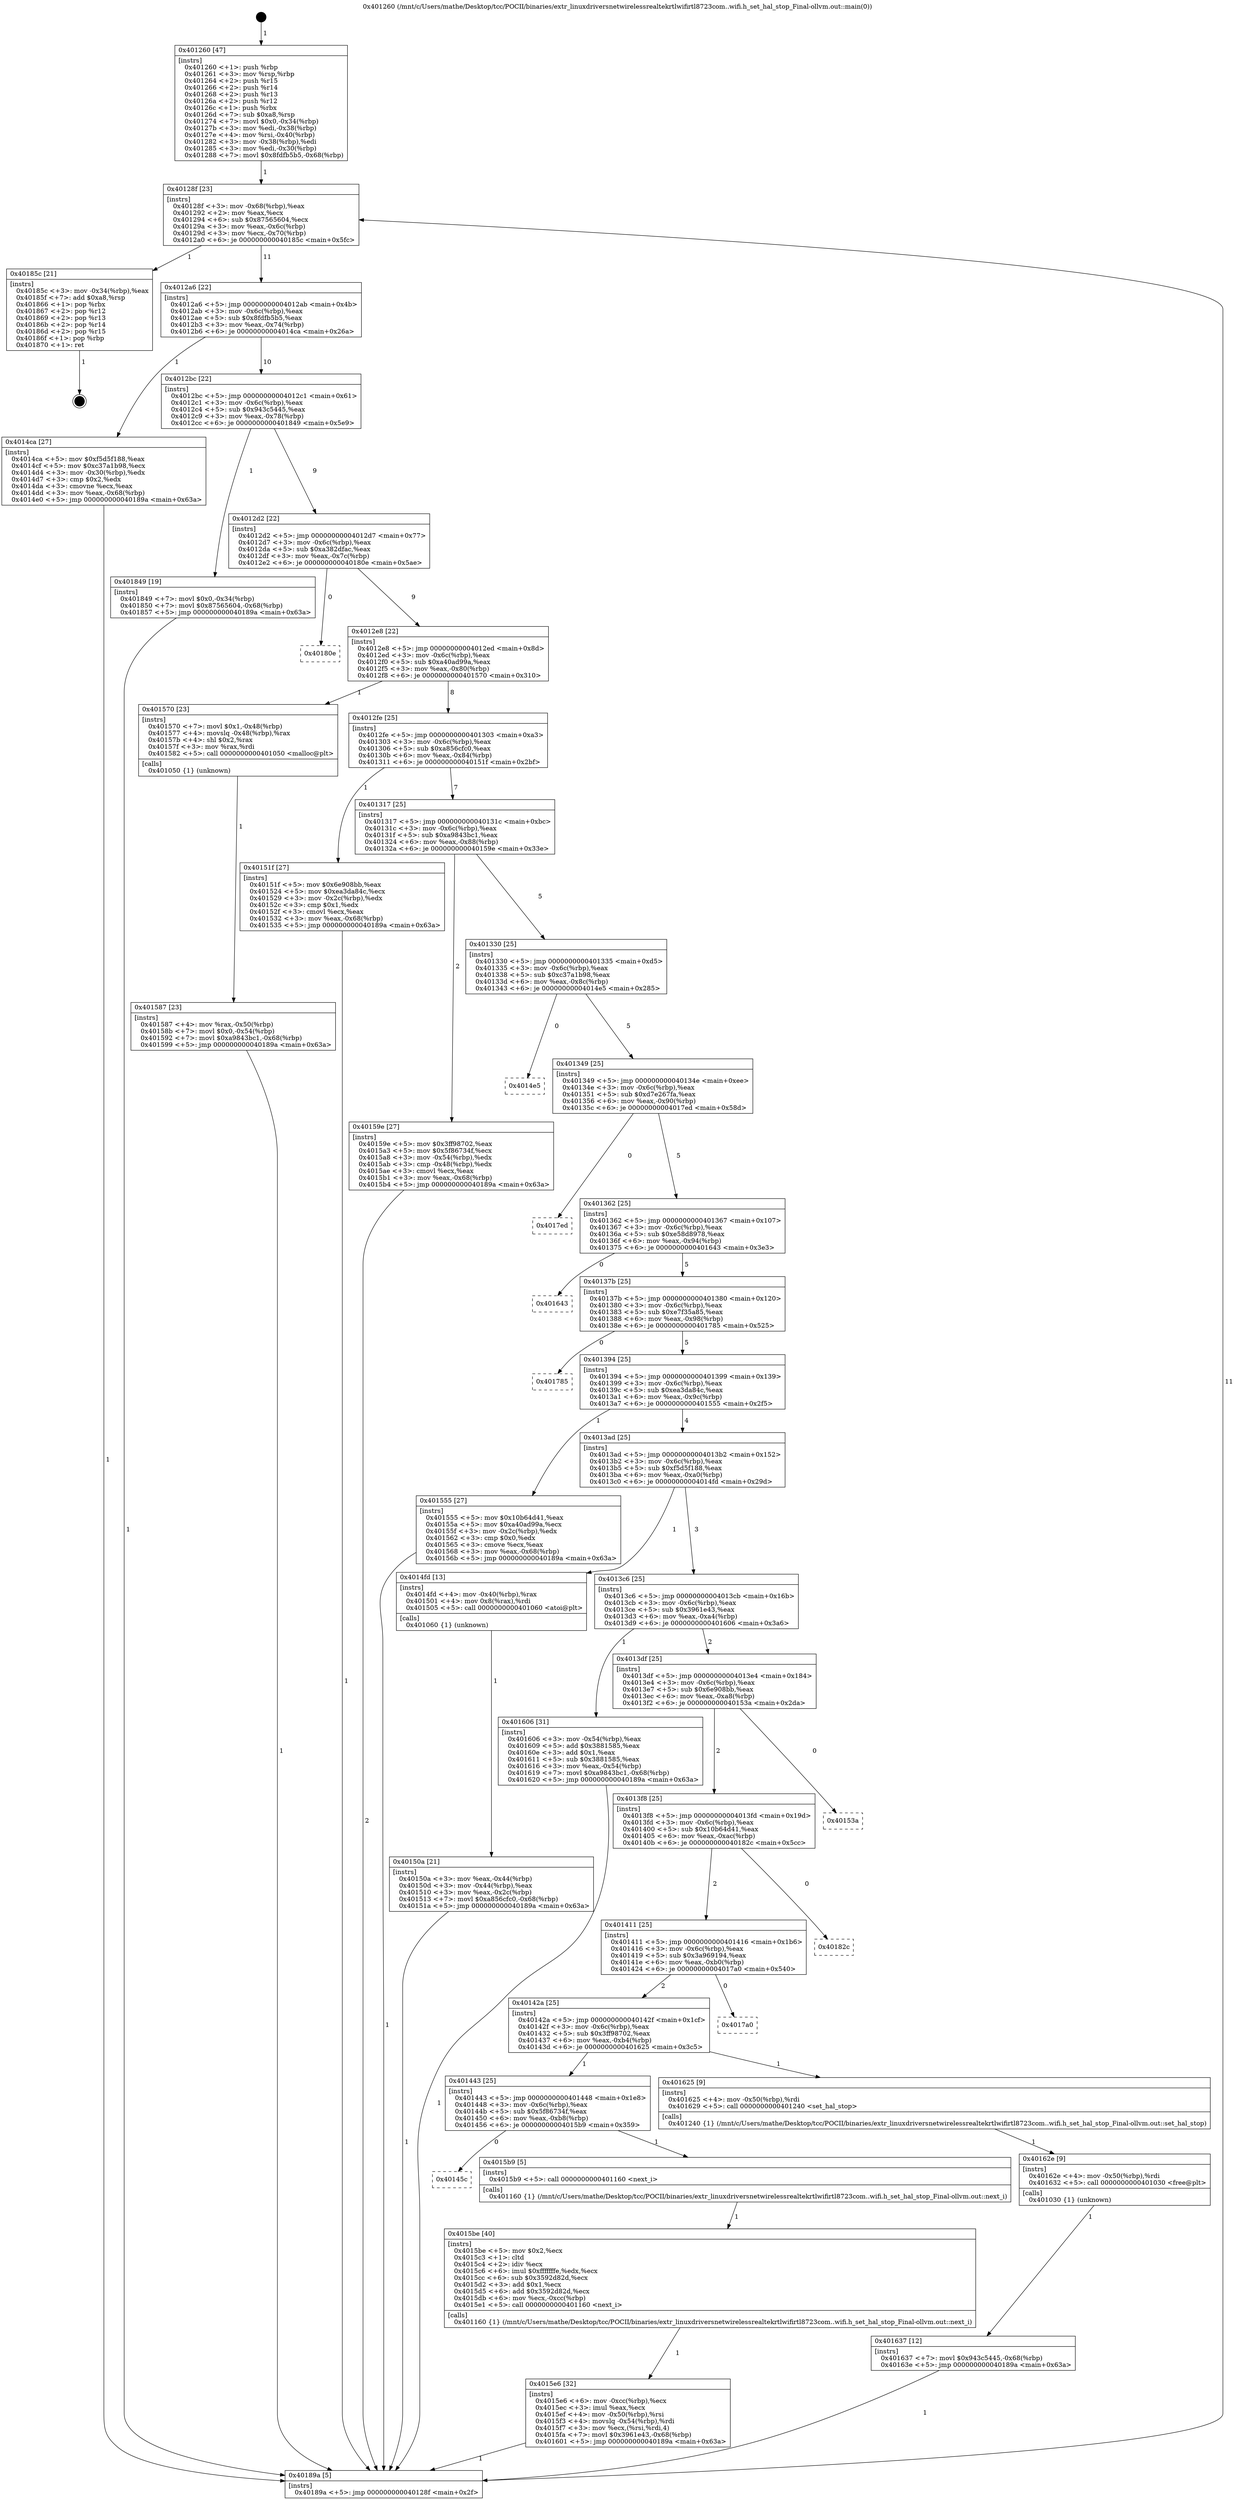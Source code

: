 digraph "0x401260" {
  label = "0x401260 (/mnt/c/Users/mathe/Desktop/tcc/POCII/binaries/extr_linuxdriversnetwirelessrealtekrtlwifirtl8723com..wifi.h_set_hal_stop_Final-ollvm.out::main(0))"
  labelloc = "t"
  node[shape=record]

  Entry [label="",width=0.3,height=0.3,shape=circle,fillcolor=black,style=filled]
  "0x40128f" [label="{
     0x40128f [23]\l
     | [instrs]\l
     &nbsp;&nbsp;0x40128f \<+3\>: mov -0x68(%rbp),%eax\l
     &nbsp;&nbsp;0x401292 \<+2\>: mov %eax,%ecx\l
     &nbsp;&nbsp;0x401294 \<+6\>: sub $0x87565604,%ecx\l
     &nbsp;&nbsp;0x40129a \<+3\>: mov %eax,-0x6c(%rbp)\l
     &nbsp;&nbsp;0x40129d \<+3\>: mov %ecx,-0x70(%rbp)\l
     &nbsp;&nbsp;0x4012a0 \<+6\>: je 000000000040185c \<main+0x5fc\>\l
  }"]
  "0x40185c" [label="{
     0x40185c [21]\l
     | [instrs]\l
     &nbsp;&nbsp;0x40185c \<+3\>: mov -0x34(%rbp),%eax\l
     &nbsp;&nbsp;0x40185f \<+7\>: add $0xa8,%rsp\l
     &nbsp;&nbsp;0x401866 \<+1\>: pop %rbx\l
     &nbsp;&nbsp;0x401867 \<+2\>: pop %r12\l
     &nbsp;&nbsp;0x401869 \<+2\>: pop %r13\l
     &nbsp;&nbsp;0x40186b \<+2\>: pop %r14\l
     &nbsp;&nbsp;0x40186d \<+2\>: pop %r15\l
     &nbsp;&nbsp;0x40186f \<+1\>: pop %rbp\l
     &nbsp;&nbsp;0x401870 \<+1\>: ret\l
  }"]
  "0x4012a6" [label="{
     0x4012a6 [22]\l
     | [instrs]\l
     &nbsp;&nbsp;0x4012a6 \<+5\>: jmp 00000000004012ab \<main+0x4b\>\l
     &nbsp;&nbsp;0x4012ab \<+3\>: mov -0x6c(%rbp),%eax\l
     &nbsp;&nbsp;0x4012ae \<+5\>: sub $0x8fdfb5b5,%eax\l
     &nbsp;&nbsp;0x4012b3 \<+3\>: mov %eax,-0x74(%rbp)\l
     &nbsp;&nbsp;0x4012b6 \<+6\>: je 00000000004014ca \<main+0x26a\>\l
  }"]
  Exit [label="",width=0.3,height=0.3,shape=circle,fillcolor=black,style=filled,peripheries=2]
  "0x4014ca" [label="{
     0x4014ca [27]\l
     | [instrs]\l
     &nbsp;&nbsp;0x4014ca \<+5\>: mov $0xf5d5f188,%eax\l
     &nbsp;&nbsp;0x4014cf \<+5\>: mov $0xc37a1b98,%ecx\l
     &nbsp;&nbsp;0x4014d4 \<+3\>: mov -0x30(%rbp),%edx\l
     &nbsp;&nbsp;0x4014d7 \<+3\>: cmp $0x2,%edx\l
     &nbsp;&nbsp;0x4014da \<+3\>: cmovne %ecx,%eax\l
     &nbsp;&nbsp;0x4014dd \<+3\>: mov %eax,-0x68(%rbp)\l
     &nbsp;&nbsp;0x4014e0 \<+5\>: jmp 000000000040189a \<main+0x63a\>\l
  }"]
  "0x4012bc" [label="{
     0x4012bc [22]\l
     | [instrs]\l
     &nbsp;&nbsp;0x4012bc \<+5\>: jmp 00000000004012c1 \<main+0x61\>\l
     &nbsp;&nbsp;0x4012c1 \<+3\>: mov -0x6c(%rbp),%eax\l
     &nbsp;&nbsp;0x4012c4 \<+5\>: sub $0x943c5445,%eax\l
     &nbsp;&nbsp;0x4012c9 \<+3\>: mov %eax,-0x78(%rbp)\l
     &nbsp;&nbsp;0x4012cc \<+6\>: je 0000000000401849 \<main+0x5e9\>\l
  }"]
  "0x40189a" [label="{
     0x40189a [5]\l
     | [instrs]\l
     &nbsp;&nbsp;0x40189a \<+5\>: jmp 000000000040128f \<main+0x2f\>\l
  }"]
  "0x401260" [label="{
     0x401260 [47]\l
     | [instrs]\l
     &nbsp;&nbsp;0x401260 \<+1\>: push %rbp\l
     &nbsp;&nbsp;0x401261 \<+3\>: mov %rsp,%rbp\l
     &nbsp;&nbsp;0x401264 \<+2\>: push %r15\l
     &nbsp;&nbsp;0x401266 \<+2\>: push %r14\l
     &nbsp;&nbsp;0x401268 \<+2\>: push %r13\l
     &nbsp;&nbsp;0x40126a \<+2\>: push %r12\l
     &nbsp;&nbsp;0x40126c \<+1\>: push %rbx\l
     &nbsp;&nbsp;0x40126d \<+7\>: sub $0xa8,%rsp\l
     &nbsp;&nbsp;0x401274 \<+7\>: movl $0x0,-0x34(%rbp)\l
     &nbsp;&nbsp;0x40127b \<+3\>: mov %edi,-0x38(%rbp)\l
     &nbsp;&nbsp;0x40127e \<+4\>: mov %rsi,-0x40(%rbp)\l
     &nbsp;&nbsp;0x401282 \<+3\>: mov -0x38(%rbp),%edi\l
     &nbsp;&nbsp;0x401285 \<+3\>: mov %edi,-0x30(%rbp)\l
     &nbsp;&nbsp;0x401288 \<+7\>: movl $0x8fdfb5b5,-0x68(%rbp)\l
  }"]
  "0x401637" [label="{
     0x401637 [12]\l
     | [instrs]\l
     &nbsp;&nbsp;0x401637 \<+7\>: movl $0x943c5445,-0x68(%rbp)\l
     &nbsp;&nbsp;0x40163e \<+5\>: jmp 000000000040189a \<main+0x63a\>\l
  }"]
  "0x401849" [label="{
     0x401849 [19]\l
     | [instrs]\l
     &nbsp;&nbsp;0x401849 \<+7\>: movl $0x0,-0x34(%rbp)\l
     &nbsp;&nbsp;0x401850 \<+7\>: movl $0x87565604,-0x68(%rbp)\l
     &nbsp;&nbsp;0x401857 \<+5\>: jmp 000000000040189a \<main+0x63a\>\l
  }"]
  "0x4012d2" [label="{
     0x4012d2 [22]\l
     | [instrs]\l
     &nbsp;&nbsp;0x4012d2 \<+5\>: jmp 00000000004012d7 \<main+0x77\>\l
     &nbsp;&nbsp;0x4012d7 \<+3\>: mov -0x6c(%rbp),%eax\l
     &nbsp;&nbsp;0x4012da \<+5\>: sub $0xa382dfac,%eax\l
     &nbsp;&nbsp;0x4012df \<+3\>: mov %eax,-0x7c(%rbp)\l
     &nbsp;&nbsp;0x4012e2 \<+6\>: je 000000000040180e \<main+0x5ae\>\l
  }"]
  "0x40162e" [label="{
     0x40162e [9]\l
     | [instrs]\l
     &nbsp;&nbsp;0x40162e \<+4\>: mov -0x50(%rbp),%rdi\l
     &nbsp;&nbsp;0x401632 \<+5\>: call 0000000000401030 \<free@plt\>\l
     | [calls]\l
     &nbsp;&nbsp;0x401030 \{1\} (unknown)\l
  }"]
  "0x40180e" [label="{
     0x40180e\l
  }", style=dashed]
  "0x4012e8" [label="{
     0x4012e8 [22]\l
     | [instrs]\l
     &nbsp;&nbsp;0x4012e8 \<+5\>: jmp 00000000004012ed \<main+0x8d\>\l
     &nbsp;&nbsp;0x4012ed \<+3\>: mov -0x6c(%rbp),%eax\l
     &nbsp;&nbsp;0x4012f0 \<+5\>: sub $0xa40ad99a,%eax\l
     &nbsp;&nbsp;0x4012f5 \<+3\>: mov %eax,-0x80(%rbp)\l
     &nbsp;&nbsp;0x4012f8 \<+6\>: je 0000000000401570 \<main+0x310\>\l
  }"]
  "0x4015e6" [label="{
     0x4015e6 [32]\l
     | [instrs]\l
     &nbsp;&nbsp;0x4015e6 \<+6\>: mov -0xcc(%rbp),%ecx\l
     &nbsp;&nbsp;0x4015ec \<+3\>: imul %eax,%ecx\l
     &nbsp;&nbsp;0x4015ef \<+4\>: mov -0x50(%rbp),%rsi\l
     &nbsp;&nbsp;0x4015f3 \<+4\>: movslq -0x54(%rbp),%rdi\l
     &nbsp;&nbsp;0x4015f7 \<+3\>: mov %ecx,(%rsi,%rdi,4)\l
     &nbsp;&nbsp;0x4015fa \<+7\>: movl $0x3961e43,-0x68(%rbp)\l
     &nbsp;&nbsp;0x401601 \<+5\>: jmp 000000000040189a \<main+0x63a\>\l
  }"]
  "0x401570" [label="{
     0x401570 [23]\l
     | [instrs]\l
     &nbsp;&nbsp;0x401570 \<+7\>: movl $0x1,-0x48(%rbp)\l
     &nbsp;&nbsp;0x401577 \<+4\>: movslq -0x48(%rbp),%rax\l
     &nbsp;&nbsp;0x40157b \<+4\>: shl $0x2,%rax\l
     &nbsp;&nbsp;0x40157f \<+3\>: mov %rax,%rdi\l
     &nbsp;&nbsp;0x401582 \<+5\>: call 0000000000401050 \<malloc@plt\>\l
     | [calls]\l
     &nbsp;&nbsp;0x401050 \{1\} (unknown)\l
  }"]
  "0x4012fe" [label="{
     0x4012fe [25]\l
     | [instrs]\l
     &nbsp;&nbsp;0x4012fe \<+5\>: jmp 0000000000401303 \<main+0xa3\>\l
     &nbsp;&nbsp;0x401303 \<+3\>: mov -0x6c(%rbp),%eax\l
     &nbsp;&nbsp;0x401306 \<+5\>: sub $0xa856cfc0,%eax\l
     &nbsp;&nbsp;0x40130b \<+6\>: mov %eax,-0x84(%rbp)\l
     &nbsp;&nbsp;0x401311 \<+6\>: je 000000000040151f \<main+0x2bf\>\l
  }"]
  "0x4015be" [label="{
     0x4015be [40]\l
     | [instrs]\l
     &nbsp;&nbsp;0x4015be \<+5\>: mov $0x2,%ecx\l
     &nbsp;&nbsp;0x4015c3 \<+1\>: cltd\l
     &nbsp;&nbsp;0x4015c4 \<+2\>: idiv %ecx\l
     &nbsp;&nbsp;0x4015c6 \<+6\>: imul $0xfffffffe,%edx,%ecx\l
     &nbsp;&nbsp;0x4015cc \<+6\>: sub $0x3592d82d,%ecx\l
     &nbsp;&nbsp;0x4015d2 \<+3\>: add $0x1,%ecx\l
     &nbsp;&nbsp;0x4015d5 \<+6\>: add $0x3592d82d,%ecx\l
     &nbsp;&nbsp;0x4015db \<+6\>: mov %ecx,-0xcc(%rbp)\l
     &nbsp;&nbsp;0x4015e1 \<+5\>: call 0000000000401160 \<next_i\>\l
     | [calls]\l
     &nbsp;&nbsp;0x401160 \{1\} (/mnt/c/Users/mathe/Desktop/tcc/POCII/binaries/extr_linuxdriversnetwirelessrealtekrtlwifirtl8723com..wifi.h_set_hal_stop_Final-ollvm.out::next_i)\l
  }"]
  "0x40151f" [label="{
     0x40151f [27]\l
     | [instrs]\l
     &nbsp;&nbsp;0x40151f \<+5\>: mov $0x6e908bb,%eax\l
     &nbsp;&nbsp;0x401524 \<+5\>: mov $0xea3da84c,%ecx\l
     &nbsp;&nbsp;0x401529 \<+3\>: mov -0x2c(%rbp),%edx\l
     &nbsp;&nbsp;0x40152c \<+3\>: cmp $0x1,%edx\l
     &nbsp;&nbsp;0x40152f \<+3\>: cmovl %ecx,%eax\l
     &nbsp;&nbsp;0x401532 \<+3\>: mov %eax,-0x68(%rbp)\l
     &nbsp;&nbsp;0x401535 \<+5\>: jmp 000000000040189a \<main+0x63a\>\l
  }"]
  "0x401317" [label="{
     0x401317 [25]\l
     | [instrs]\l
     &nbsp;&nbsp;0x401317 \<+5\>: jmp 000000000040131c \<main+0xbc\>\l
     &nbsp;&nbsp;0x40131c \<+3\>: mov -0x6c(%rbp),%eax\l
     &nbsp;&nbsp;0x40131f \<+5\>: sub $0xa9843bc1,%eax\l
     &nbsp;&nbsp;0x401324 \<+6\>: mov %eax,-0x88(%rbp)\l
     &nbsp;&nbsp;0x40132a \<+6\>: je 000000000040159e \<main+0x33e\>\l
  }"]
  "0x40145c" [label="{
     0x40145c\l
  }", style=dashed]
  "0x40159e" [label="{
     0x40159e [27]\l
     | [instrs]\l
     &nbsp;&nbsp;0x40159e \<+5\>: mov $0x3ff98702,%eax\l
     &nbsp;&nbsp;0x4015a3 \<+5\>: mov $0x5f86734f,%ecx\l
     &nbsp;&nbsp;0x4015a8 \<+3\>: mov -0x54(%rbp),%edx\l
     &nbsp;&nbsp;0x4015ab \<+3\>: cmp -0x48(%rbp),%edx\l
     &nbsp;&nbsp;0x4015ae \<+3\>: cmovl %ecx,%eax\l
     &nbsp;&nbsp;0x4015b1 \<+3\>: mov %eax,-0x68(%rbp)\l
     &nbsp;&nbsp;0x4015b4 \<+5\>: jmp 000000000040189a \<main+0x63a\>\l
  }"]
  "0x401330" [label="{
     0x401330 [25]\l
     | [instrs]\l
     &nbsp;&nbsp;0x401330 \<+5\>: jmp 0000000000401335 \<main+0xd5\>\l
     &nbsp;&nbsp;0x401335 \<+3\>: mov -0x6c(%rbp),%eax\l
     &nbsp;&nbsp;0x401338 \<+5\>: sub $0xc37a1b98,%eax\l
     &nbsp;&nbsp;0x40133d \<+6\>: mov %eax,-0x8c(%rbp)\l
     &nbsp;&nbsp;0x401343 \<+6\>: je 00000000004014e5 \<main+0x285\>\l
  }"]
  "0x4015b9" [label="{
     0x4015b9 [5]\l
     | [instrs]\l
     &nbsp;&nbsp;0x4015b9 \<+5\>: call 0000000000401160 \<next_i\>\l
     | [calls]\l
     &nbsp;&nbsp;0x401160 \{1\} (/mnt/c/Users/mathe/Desktop/tcc/POCII/binaries/extr_linuxdriversnetwirelessrealtekrtlwifirtl8723com..wifi.h_set_hal_stop_Final-ollvm.out::next_i)\l
  }"]
  "0x4014e5" [label="{
     0x4014e5\l
  }", style=dashed]
  "0x401349" [label="{
     0x401349 [25]\l
     | [instrs]\l
     &nbsp;&nbsp;0x401349 \<+5\>: jmp 000000000040134e \<main+0xee\>\l
     &nbsp;&nbsp;0x40134e \<+3\>: mov -0x6c(%rbp),%eax\l
     &nbsp;&nbsp;0x401351 \<+5\>: sub $0xd7e267fa,%eax\l
     &nbsp;&nbsp;0x401356 \<+6\>: mov %eax,-0x90(%rbp)\l
     &nbsp;&nbsp;0x40135c \<+6\>: je 00000000004017ed \<main+0x58d\>\l
  }"]
  "0x401443" [label="{
     0x401443 [25]\l
     | [instrs]\l
     &nbsp;&nbsp;0x401443 \<+5\>: jmp 0000000000401448 \<main+0x1e8\>\l
     &nbsp;&nbsp;0x401448 \<+3\>: mov -0x6c(%rbp),%eax\l
     &nbsp;&nbsp;0x40144b \<+5\>: sub $0x5f86734f,%eax\l
     &nbsp;&nbsp;0x401450 \<+6\>: mov %eax,-0xb8(%rbp)\l
     &nbsp;&nbsp;0x401456 \<+6\>: je 00000000004015b9 \<main+0x359\>\l
  }"]
  "0x4017ed" [label="{
     0x4017ed\l
  }", style=dashed]
  "0x401362" [label="{
     0x401362 [25]\l
     | [instrs]\l
     &nbsp;&nbsp;0x401362 \<+5\>: jmp 0000000000401367 \<main+0x107\>\l
     &nbsp;&nbsp;0x401367 \<+3\>: mov -0x6c(%rbp),%eax\l
     &nbsp;&nbsp;0x40136a \<+5\>: sub $0xe58d8978,%eax\l
     &nbsp;&nbsp;0x40136f \<+6\>: mov %eax,-0x94(%rbp)\l
     &nbsp;&nbsp;0x401375 \<+6\>: je 0000000000401643 \<main+0x3e3\>\l
  }"]
  "0x401625" [label="{
     0x401625 [9]\l
     | [instrs]\l
     &nbsp;&nbsp;0x401625 \<+4\>: mov -0x50(%rbp),%rdi\l
     &nbsp;&nbsp;0x401629 \<+5\>: call 0000000000401240 \<set_hal_stop\>\l
     | [calls]\l
     &nbsp;&nbsp;0x401240 \{1\} (/mnt/c/Users/mathe/Desktop/tcc/POCII/binaries/extr_linuxdriversnetwirelessrealtekrtlwifirtl8723com..wifi.h_set_hal_stop_Final-ollvm.out::set_hal_stop)\l
  }"]
  "0x401643" [label="{
     0x401643\l
  }", style=dashed]
  "0x40137b" [label="{
     0x40137b [25]\l
     | [instrs]\l
     &nbsp;&nbsp;0x40137b \<+5\>: jmp 0000000000401380 \<main+0x120\>\l
     &nbsp;&nbsp;0x401380 \<+3\>: mov -0x6c(%rbp),%eax\l
     &nbsp;&nbsp;0x401383 \<+5\>: sub $0xe7f35a85,%eax\l
     &nbsp;&nbsp;0x401388 \<+6\>: mov %eax,-0x98(%rbp)\l
     &nbsp;&nbsp;0x40138e \<+6\>: je 0000000000401785 \<main+0x525\>\l
  }"]
  "0x40142a" [label="{
     0x40142a [25]\l
     | [instrs]\l
     &nbsp;&nbsp;0x40142a \<+5\>: jmp 000000000040142f \<main+0x1cf\>\l
     &nbsp;&nbsp;0x40142f \<+3\>: mov -0x6c(%rbp),%eax\l
     &nbsp;&nbsp;0x401432 \<+5\>: sub $0x3ff98702,%eax\l
     &nbsp;&nbsp;0x401437 \<+6\>: mov %eax,-0xb4(%rbp)\l
     &nbsp;&nbsp;0x40143d \<+6\>: je 0000000000401625 \<main+0x3c5\>\l
  }"]
  "0x401785" [label="{
     0x401785\l
  }", style=dashed]
  "0x401394" [label="{
     0x401394 [25]\l
     | [instrs]\l
     &nbsp;&nbsp;0x401394 \<+5\>: jmp 0000000000401399 \<main+0x139\>\l
     &nbsp;&nbsp;0x401399 \<+3\>: mov -0x6c(%rbp),%eax\l
     &nbsp;&nbsp;0x40139c \<+5\>: sub $0xea3da84c,%eax\l
     &nbsp;&nbsp;0x4013a1 \<+6\>: mov %eax,-0x9c(%rbp)\l
     &nbsp;&nbsp;0x4013a7 \<+6\>: je 0000000000401555 \<main+0x2f5\>\l
  }"]
  "0x4017a0" [label="{
     0x4017a0\l
  }", style=dashed]
  "0x401555" [label="{
     0x401555 [27]\l
     | [instrs]\l
     &nbsp;&nbsp;0x401555 \<+5\>: mov $0x10b64d41,%eax\l
     &nbsp;&nbsp;0x40155a \<+5\>: mov $0xa40ad99a,%ecx\l
     &nbsp;&nbsp;0x40155f \<+3\>: mov -0x2c(%rbp),%edx\l
     &nbsp;&nbsp;0x401562 \<+3\>: cmp $0x0,%edx\l
     &nbsp;&nbsp;0x401565 \<+3\>: cmove %ecx,%eax\l
     &nbsp;&nbsp;0x401568 \<+3\>: mov %eax,-0x68(%rbp)\l
     &nbsp;&nbsp;0x40156b \<+5\>: jmp 000000000040189a \<main+0x63a\>\l
  }"]
  "0x4013ad" [label="{
     0x4013ad [25]\l
     | [instrs]\l
     &nbsp;&nbsp;0x4013ad \<+5\>: jmp 00000000004013b2 \<main+0x152\>\l
     &nbsp;&nbsp;0x4013b2 \<+3\>: mov -0x6c(%rbp),%eax\l
     &nbsp;&nbsp;0x4013b5 \<+5\>: sub $0xf5d5f188,%eax\l
     &nbsp;&nbsp;0x4013ba \<+6\>: mov %eax,-0xa0(%rbp)\l
     &nbsp;&nbsp;0x4013c0 \<+6\>: je 00000000004014fd \<main+0x29d\>\l
  }"]
  "0x401411" [label="{
     0x401411 [25]\l
     | [instrs]\l
     &nbsp;&nbsp;0x401411 \<+5\>: jmp 0000000000401416 \<main+0x1b6\>\l
     &nbsp;&nbsp;0x401416 \<+3\>: mov -0x6c(%rbp),%eax\l
     &nbsp;&nbsp;0x401419 \<+5\>: sub $0x3a969194,%eax\l
     &nbsp;&nbsp;0x40141e \<+6\>: mov %eax,-0xb0(%rbp)\l
     &nbsp;&nbsp;0x401424 \<+6\>: je 00000000004017a0 \<main+0x540\>\l
  }"]
  "0x4014fd" [label="{
     0x4014fd [13]\l
     | [instrs]\l
     &nbsp;&nbsp;0x4014fd \<+4\>: mov -0x40(%rbp),%rax\l
     &nbsp;&nbsp;0x401501 \<+4\>: mov 0x8(%rax),%rdi\l
     &nbsp;&nbsp;0x401505 \<+5\>: call 0000000000401060 \<atoi@plt\>\l
     | [calls]\l
     &nbsp;&nbsp;0x401060 \{1\} (unknown)\l
  }"]
  "0x4013c6" [label="{
     0x4013c6 [25]\l
     | [instrs]\l
     &nbsp;&nbsp;0x4013c6 \<+5\>: jmp 00000000004013cb \<main+0x16b\>\l
     &nbsp;&nbsp;0x4013cb \<+3\>: mov -0x6c(%rbp),%eax\l
     &nbsp;&nbsp;0x4013ce \<+5\>: sub $0x3961e43,%eax\l
     &nbsp;&nbsp;0x4013d3 \<+6\>: mov %eax,-0xa4(%rbp)\l
     &nbsp;&nbsp;0x4013d9 \<+6\>: je 0000000000401606 \<main+0x3a6\>\l
  }"]
  "0x40150a" [label="{
     0x40150a [21]\l
     | [instrs]\l
     &nbsp;&nbsp;0x40150a \<+3\>: mov %eax,-0x44(%rbp)\l
     &nbsp;&nbsp;0x40150d \<+3\>: mov -0x44(%rbp),%eax\l
     &nbsp;&nbsp;0x401510 \<+3\>: mov %eax,-0x2c(%rbp)\l
     &nbsp;&nbsp;0x401513 \<+7\>: movl $0xa856cfc0,-0x68(%rbp)\l
     &nbsp;&nbsp;0x40151a \<+5\>: jmp 000000000040189a \<main+0x63a\>\l
  }"]
  "0x401587" [label="{
     0x401587 [23]\l
     | [instrs]\l
     &nbsp;&nbsp;0x401587 \<+4\>: mov %rax,-0x50(%rbp)\l
     &nbsp;&nbsp;0x40158b \<+7\>: movl $0x0,-0x54(%rbp)\l
     &nbsp;&nbsp;0x401592 \<+7\>: movl $0xa9843bc1,-0x68(%rbp)\l
     &nbsp;&nbsp;0x401599 \<+5\>: jmp 000000000040189a \<main+0x63a\>\l
  }"]
  "0x40182c" [label="{
     0x40182c\l
  }", style=dashed]
  "0x401606" [label="{
     0x401606 [31]\l
     | [instrs]\l
     &nbsp;&nbsp;0x401606 \<+3\>: mov -0x54(%rbp),%eax\l
     &nbsp;&nbsp;0x401609 \<+5\>: add $0x3881585,%eax\l
     &nbsp;&nbsp;0x40160e \<+3\>: add $0x1,%eax\l
     &nbsp;&nbsp;0x401611 \<+5\>: sub $0x3881585,%eax\l
     &nbsp;&nbsp;0x401616 \<+3\>: mov %eax,-0x54(%rbp)\l
     &nbsp;&nbsp;0x401619 \<+7\>: movl $0xa9843bc1,-0x68(%rbp)\l
     &nbsp;&nbsp;0x401620 \<+5\>: jmp 000000000040189a \<main+0x63a\>\l
  }"]
  "0x4013df" [label="{
     0x4013df [25]\l
     | [instrs]\l
     &nbsp;&nbsp;0x4013df \<+5\>: jmp 00000000004013e4 \<main+0x184\>\l
     &nbsp;&nbsp;0x4013e4 \<+3\>: mov -0x6c(%rbp),%eax\l
     &nbsp;&nbsp;0x4013e7 \<+5\>: sub $0x6e908bb,%eax\l
     &nbsp;&nbsp;0x4013ec \<+6\>: mov %eax,-0xa8(%rbp)\l
     &nbsp;&nbsp;0x4013f2 \<+6\>: je 000000000040153a \<main+0x2da\>\l
  }"]
  "0x4013f8" [label="{
     0x4013f8 [25]\l
     | [instrs]\l
     &nbsp;&nbsp;0x4013f8 \<+5\>: jmp 00000000004013fd \<main+0x19d\>\l
     &nbsp;&nbsp;0x4013fd \<+3\>: mov -0x6c(%rbp),%eax\l
     &nbsp;&nbsp;0x401400 \<+5\>: sub $0x10b64d41,%eax\l
     &nbsp;&nbsp;0x401405 \<+6\>: mov %eax,-0xac(%rbp)\l
     &nbsp;&nbsp;0x40140b \<+6\>: je 000000000040182c \<main+0x5cc\>\l
  }"]
  "0x40153a" [label="{
     0x40153a\l
  }", style=dashed]
  Entry -> "0x401260" [label=" 1"]
  "0x40128f" -> "0x40185c" [label=" 1"]
  "0x40128f" -> "0x4012a6" [label=" 11"]
  "0x40185c" -> Exit [label=" 1"]
  "0x4012a6" -> "0x4014ca" [label=" 1"]
  "0x4012a6" -> "0x4012bc" [label=" 10"]
  "0x4014ca" -> "0x40189a" [label=" 1"]
  "0x401260" -> "0x40128f" [label=" 1"]
  "0x40189a" -> "0x40128f" [label=" 11"]
  "0x401849" -> "0x40189a" [label=" 1"]
  "0x4012bc" -> "0x401849" [label=" 1"]
  "0x4012bc" -> "0x4012d2" [label=" 9"]
  "0x401637" -> "0x40189a" [label=" 1"]
  "0x4012d2" -> "0x40180e" [label=" 0"]
  "0x4012d2" -> "0x4012e8" [label=" 9"]
  "0x40162e" -> "0x401637" [label=" 1"]
  "0x4012e8" -> "0x401570" [label=" 1"]
  "0x4012e8" -> "0x4012fe" [label=" 8"]
  "0x401625" -> "0x40162e" [label=" 1"]
  "0x4012fe" -> "0x40151f" [label=" 1"]
  "0x4012fe" -> "0x401317" [label=" 7"]
  "0x401606" -> "0x40189a" [label=" 1"]
  "0x401317" -> "0x40159e" [label=" 2"]
  "0x401317" -> "0x401330" [label=" 5"]
  "0x4015e6" -> "0x40189a" [label=" 1"]
  "0x401330" -> "0x4014e5" [label=" 0"]
  "0x401330" -> "0x401349" [label=" 5"]
  "0x4015be" -> "0x4015e6" [label=" 1"]
  "0x401349" -> "0x4017ed" [label=" 0"]
  "0x401349" -> "0x401362" [label=" 5"]
  "0x401443" -> "0x40145c" [label=" 0"]
  "0x401362" -> "0x401643" [label=" 0"]
  "0x401362" -> "0x40137b" [label=" 5"]
  "0x401443" -> "0x4015b9" [label=" 1"]
  "0x40137b" -> "0x401785" [label=" 0"]
  "0x40137b" -> "0x401394" [label=" 5"]
  "0x40142a" -> "0x401443" [label=" 1"]
  "0x401394" -> "0x401555" [label=" 1"]
  "0x401394" -> "0x4013ad" [label=" 4"]
  "0x40142a" -> "0x401625" [label=" 1"]
  "0x4013ad" -> "0x4014fd" [label=" 1"]
  "0x4013ad" -> "0x4013c6" [label=" 3"]
  "0x4014fd" -> "0x40150a" [label=" 1"]
  "0x40150a" -> "0x40189a" [label=" 1"]
  "0x40151f" -> "0x40189a" [label=" 1"]
  "0x401555" -> "0x40189a" [label=" 1"]
  "0x401570" -> "0x401587" [label=" 1"]
  "0x401587" -> "0x40189a" [label=" 1"]
  "0x40159e" -> "0x40189a" [label=" 2"]
  "0x401411" -> "0x40142a" [label=" 2"]
  "0x4013c6" -> "0x401606" [label=" 1"]
  "0x4013c6" -> "0x4013df" [label=" 2"]
  "0x401411" -> "0x4017a0" [label=" 0"]
  "0x4013df" -> "0x40153a" [label=" 0"]
  "0x4013df" -> "0x4013f8" [label=" 2"]
  "0x4015b9" -> "0x4015be" [label=" 1"]
  "0x4013f8" -> "0x40182c" [label=" 0"]
  "0x4013f8" -> "0x401411" [label=" 2"]
}
